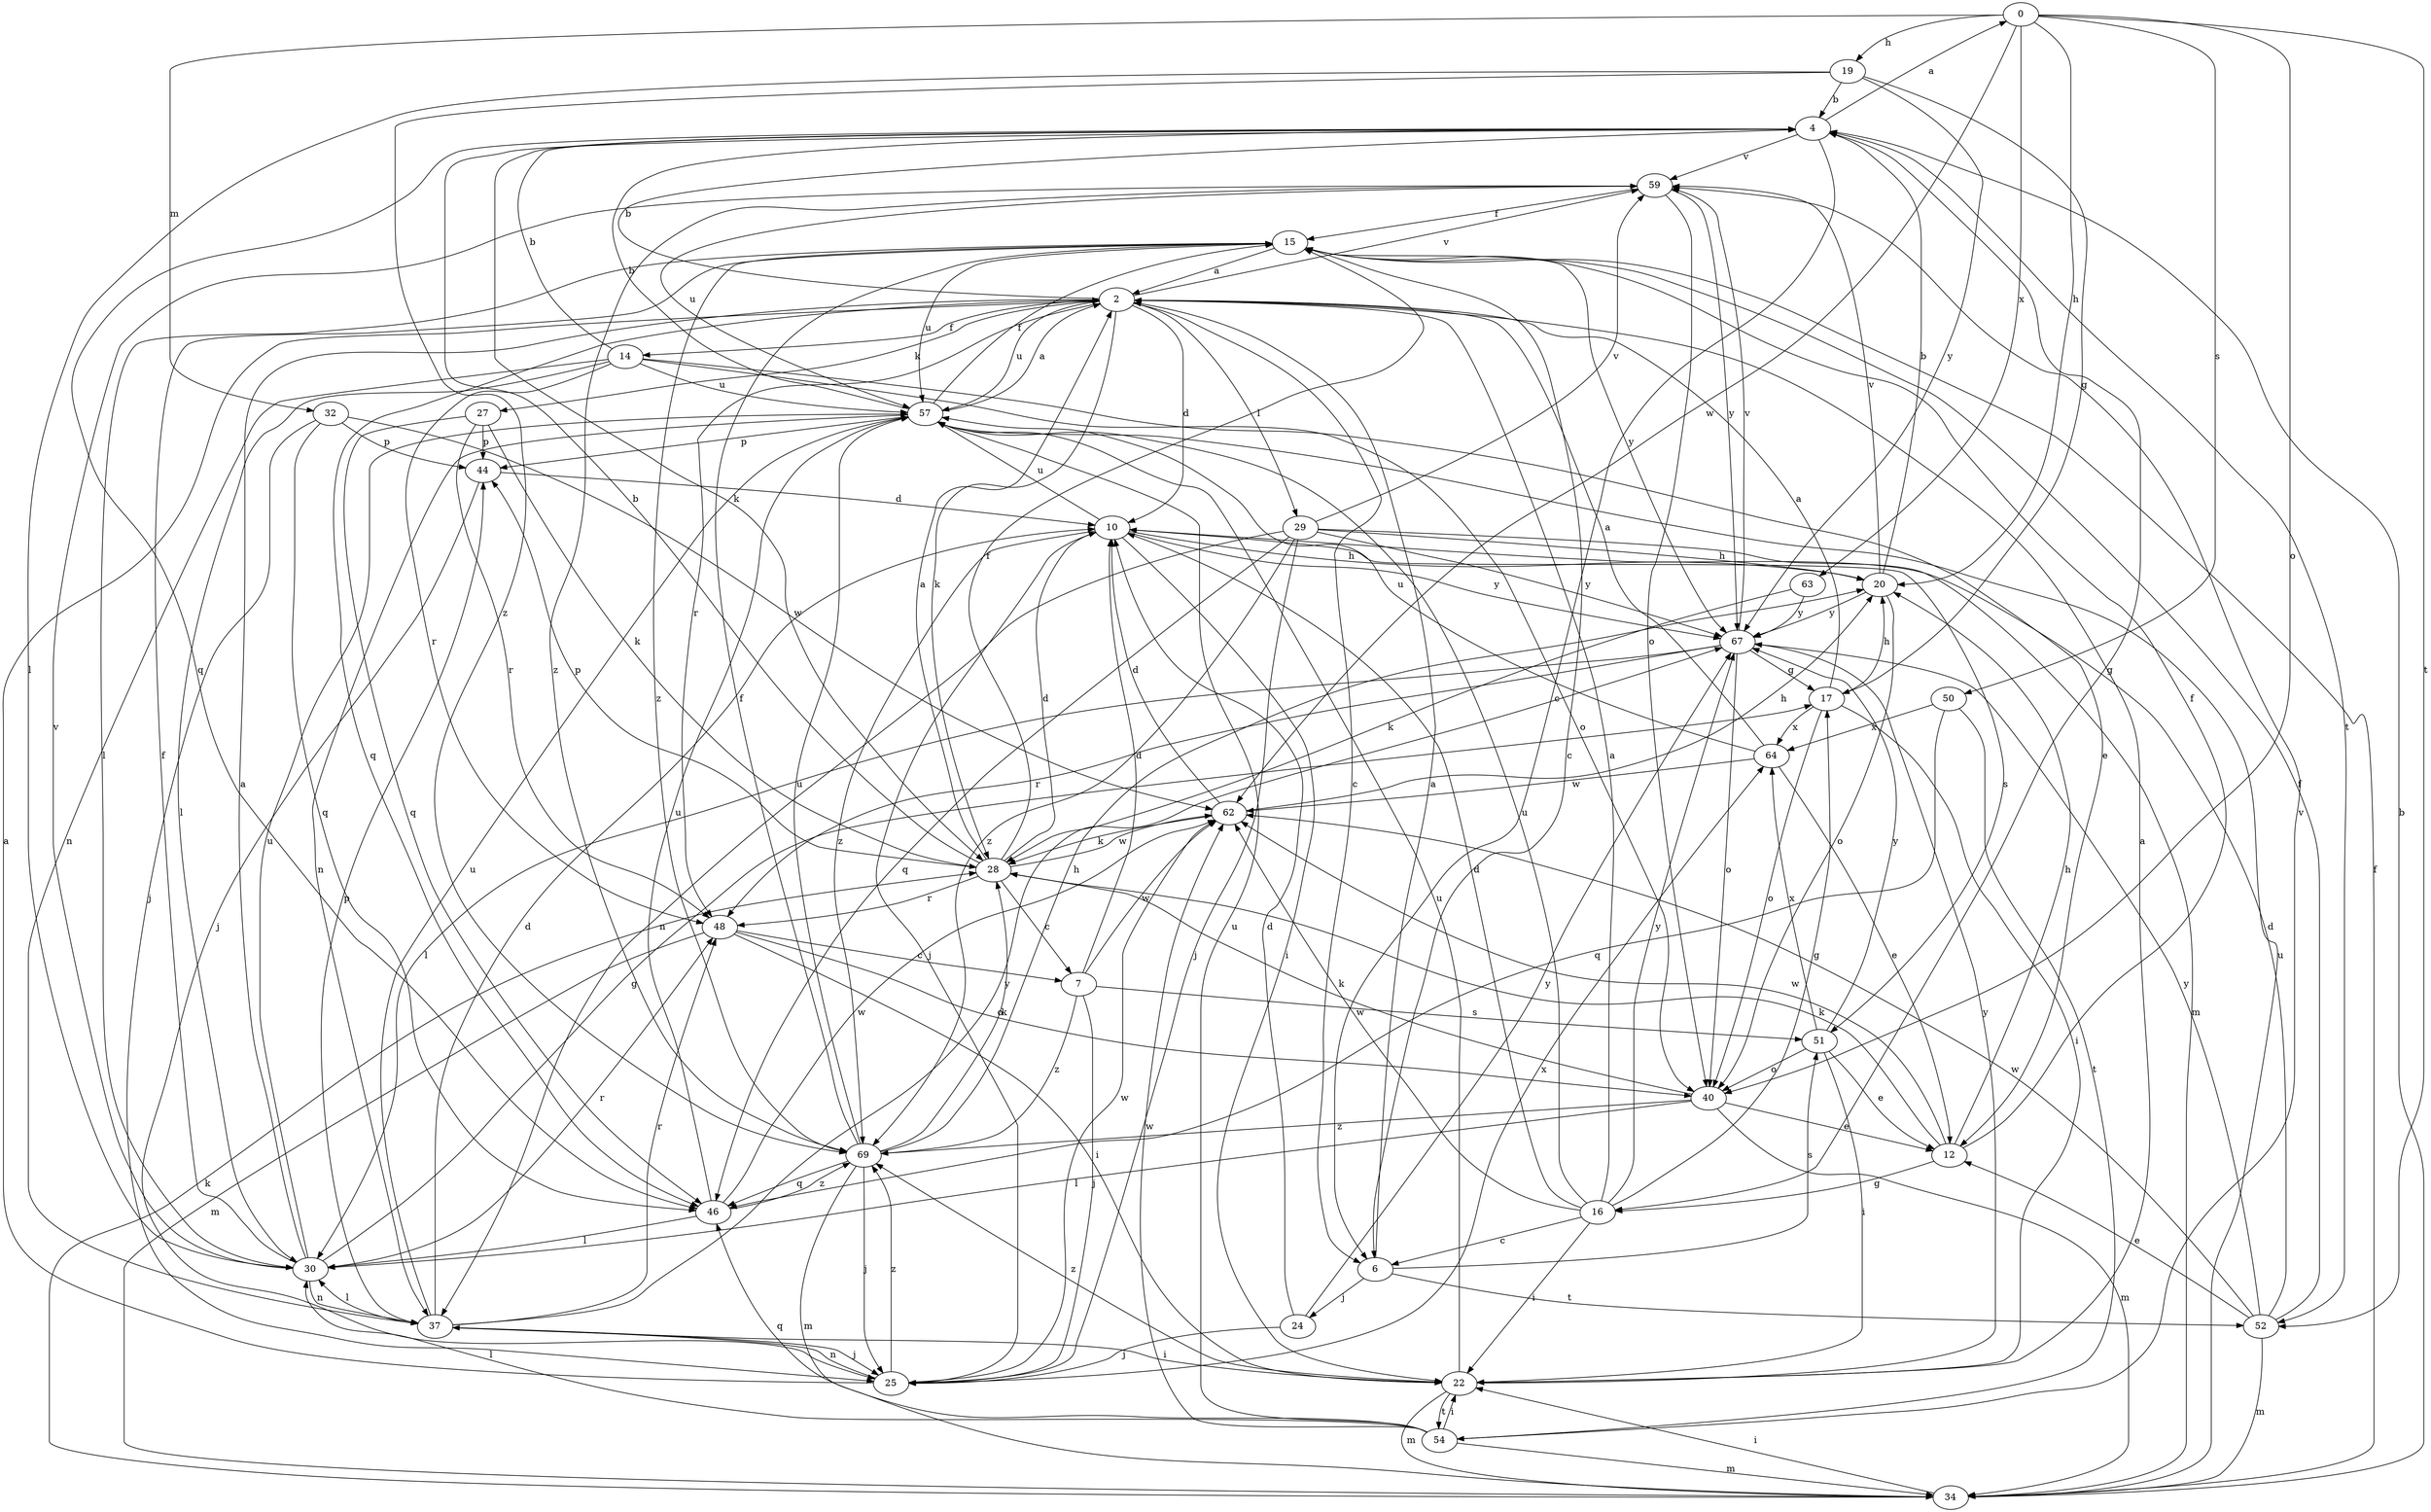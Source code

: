 strict digraph  {
0;
2;
4;
6;
7;
10;
12;
14;
15;
16;
17;
19;
20;
22;
24;
25;
27;
28;
29;
30;
32;
34;
37;
40;
44;
46;
48;
50;
51;
52;
54;
57;
59;
62;
63;
64;
67;
69;
0 -> 19  [label=h];
0 -> 20  [label=h];
0 -> 32  [label=m];
0 -> 40  [label=o];
0 -> 50  [label=s];
0 -> 52  [label=t];
0 -> 62  [label=w];
0 -> 63  [label=x];
2 -> 4  [label=b];
2 -> 6  [label=c];
2 -> 10  [label=d];
2 -> 14  [label=f];
2 -> 27  [label=k];
2 -> 28  [label=k];
2 -> 29  [label=l];
2 -> 46  [label=q];
2 -> 48  [label=r];
2 -> 57  [label=u];
2 -> 59  [label=v];
4 -> 0  [label=a];
4 -> 6  [label=c];
4 -> 16  [label=g];
4 -> 28  [label=k];
4 -> 46  [label=q];
4 -> 52  [label=t];
4 -> 59  [label=v];
6 -> 2  [label=a];
6 -> 24  [label=j];
6 -> 51  [label=s];
6 -> 52  [label=t];
7 -> 10  [label=d];
7 -> 25  [label=j];
7 -> 51  [label=s];
7 -> 62  [label=w];
7 -> 69  [label=z];
10 -> 20  [label=h];
10 -> 22  [label=i];
10 -> 25  [label=j];
10 -> 51  [label=s];
10 -> 57  [label=u];
10 -> 67  [label=y];
10 -> 69  [label=z];
12 -> 15  [label=f];
12 -> 16  [label=g];
12 -> 20  [label=h];
12 -> 28  [label=k];
12 -> 62  [label=w];
14 -> 4  [label=b];
14 -> 12  [label=e];
14 -> 30  [label=l];
14 -> 37  [label=n];
14 -> 40  [label=o];
14 -> 48  [label=r];
14 -> 57  [label=u];
15 -> 2  [label=a];
15 -> 6  [label=c];
15 -> 30  [label=l];
15 -> 57  [label=u];
15 -> 67  [label=y];
15 -> 69  [label=z];
16 -> 2  [label=a];
16 -> 6  [label=c];
16 -> 10  [label=d];
16 -> 17  [label=g];
16 -> 22  [label=i];
16 -> 57  [label=u];
16 -> 62  [label=w];
16 -> 67  [label=y];
17 -> 2  [label=a];
17 -> 20  [label=h];
17 -> 22  [label=i];
17 -> 40  [label=o];
17 -> 64  [label=x];
19 -> 4  [label=b];
19 -> 17  [label=g];
19 -> 30  [label=l];
19 -> 67  [label=y];
19 -> 69  [label=z];
20 -> 4  [label=b];
20 -> 40  [label=o];
20 -> 59  [label=v];
20 -> 67  [label=y];
22 -> 2  [label=a];
22 -> 34  [label=m];
22 -> 54  [label=t];
22 -> 57  [label=u];
22 -> 67  [label=y];
22 -> 69  [label=z];
24 -> 10  [label=d];
24 -> 25  [label=j];
24 -> 67  [label=y];
25 -> 2  [label=a];
25 -> 37  [label=n];
25 -> 62  [label=w];
25 -> 64  [label=x];
25 -> 69  [label=z];
27 -> 28  [label=k];
27 -> 44  [label=p];
27 -> 46  [label=q];
27 -> 48  [label=r];
28 -> 2  [label=a];
28 -> 4  [label=b];
28 -> 7  [label=c];
28 -> 10  [label=d];
28 -> 15  [label=f];
28 -> 44  [label=p];
28 -> 48  [label=r];
28 -> 62  [label=w];
29 -> 20  [label=h];
29 -> 25  [label=j];
29 -> 34  [label=m];
29 -> 37  [label=n];
29 -> 46  [label=q];
29 -> 59  [label=v];
29 -> 67  [label=y];
29 -> 69  [label=z];
30 -> 2  [label=a];
30 -> 15  [label=f];
30 -> 17  [label=g];
30 -> 37  [label=n];
30 -> 48  [label=r];
30 -> 57  [label=u];
30 -> 59  [label=v];
32 -> 25  [label=j];
32 -> 44  [label=p];
32 -> 46  [label=q];
32 -> 62  [label=w];
34 -> 4  [label=b];
34 -> 15  [label=f];
34 -> 22  [label=i];
34 -> 28  [label=k];
34 -> 57  [label=u];
37 -> 10  [label=d];
37 -> 22  [label=i];
37 -> 25  [label=j];
37 -> 30  [label=l];
37 -> 44  [label=p];
37 -> 48  [label=r];
37 -> 57  [label=u];
37 -> 67  [label=y];
40 -> 12  [label=e];
40 -> 28  [label=k];
40 -> 30  [label=l];
40 -> 34  [label=m];
40 -> 69  [label=z];
44 -> 10  [label=d];
44 -> 25  [label=j];
46 -> 30  [label=l];
46 -> 57  [label=u];
46 -> 62  [label=w];
46 -> 69  [label=z];
48 -> 7  [label=c];
48 -> 22  [label=i];
48 -> 34  [label=m];
48 -> 40  [label=o];
50 -> 46  [label=q];
50 -> 54  [label=t];
50 -> 64  [label=x];
51 -> 12  [label=e];
51 -> 22  [label=i];
51 -> 40  [label=o];
51 -> 64  [label=x];
51 -> 67  [label=y];
52 -> 10  [label=d];
52 -> 12  [label=e];
52 -> 15  [label=f];
52 -> 34  [label=m];
52 -> 62  [label=w];
52 -> 67  [label=y];
54 -> 22  [label=i];
54 -> 30  [label=l];
54 -> 34  [label=m];
54 -> 46  [label=q];
54 -> 57  [label=u];
54 -> 59  [label=v];
54 -> 62  [label=w];
57 -> 2  [label=a];
57 -> 4  [label=b];
57 -> 15  [label=f];
57 -> 37  [label=n];
57 -> 44  [label=p];
59 -> 15  [label=f];
59 -> 40  [label=o];
59 -> 57  [label=u];
59 -> 67  [label=y];
59 -> 69  [label=z];
62 -> 10  [label=d];
62 -> 20  [label=h];
62 -> 28  [label=k];
63 -> 28  [label=k];
63 -> 67  [label=y];
64 -> 2  [label=a];
64 -> 12  [label=e];
64 -> 57  [label=u];
64 -> 62  [label=w];
67 -> 17  [label=g];
67 -> 30  [label=l];
67 -> 40  [label=o];
67 -> 48  [label=r];
67 -> 59  [label=v];
69 -> 15  [label=f];
69 -> 20  [label=h];
69 -> 25  [label=j];
69 -> 28  [label=k];
69 -> 34  [label=m];
69 -> 46  [label=q];
69 -> 57  [label=u];
}
